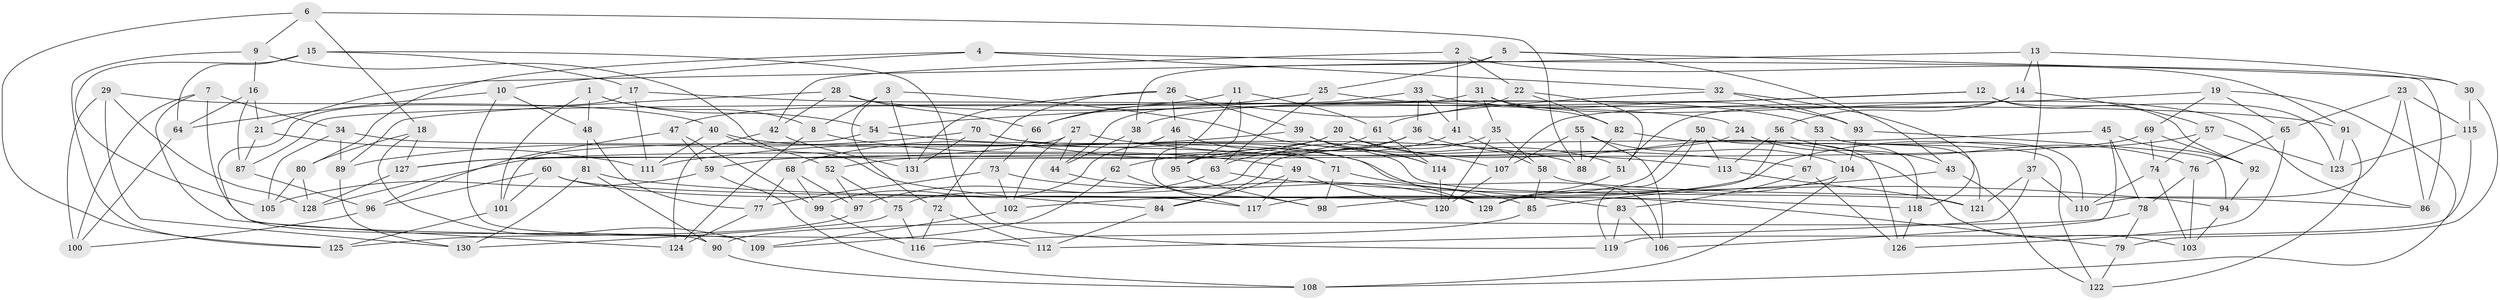 // coarse degree distribution, {5: 0.06097560975609756, 6: 0.5365853658536586, 4: 0.36585365853658536, 3: 0.036585365853658534}
// Generated by graph-tools (version 1.1) at 2025/24/03/03/25 07:24:23]
// undirected, 131 vertices, 262 edges
graph export_dot {
graph [start="1"]
  node [color=gray90,style=filled];
  1;
  2;
  3;
  4;
  5;
  6;
  7;
  8;
  9;
  10;
  11;
  12;
  13;
  14;
  15;
  16;
  17;
  18;
  19;
  20;
  21;
  22;
  23;
  24;
  25;
  26;
  27;
  28;
  29;
  30;
  31;
  32;
  33;
  34;
  35;
  36;
  37;
  38;
  39;
  40;
  41;
  42;
  43;
  44;
  45;
  46;
  47;
  48;
  49;
  50;
  51;
  52;
  53;
  54;
  55;
  56;
  57;
  58;
  59;
  60;
  61;
  62;
  63;
  64;
  65;
  66;
  67;
  68;
  69;
  70;
  71;
  72;
  73;
  74;
  75;
  76;
  77;
  78;
  79;
  80;
  81;
  82;
  83;
  84;
  85;
  86;
  87;
  88;
  89;
  90;
  91;
  92;
  93;
  94;
  95;
  96;
  97;
  98;
  99;
  100;
  101;
  102;
  103;
  104;
  105;
  106;
  107;
  108;
  109;
  110;
  111;
  112;
  113;
  114;
  115;
  116;
  117;
  118;
  119;
  120;
  121;
  122;
  123;
  124;
  125;
  126;
  127;
  128;
  129;
  130;
  131;
  1 -- 48;
  1 -- 101;
  1 -- 8;
  1 -- 54;
  2 -- 41;
  2 -- 42;
  2 -- 22;
  2 -- 91;
  3 -- 131;
  3 -- 114;
  3 -- 72;
  3 -- 8;
  4 -- 86;
  4 -- 80;
  4 -- 32;
  4 -- 10;
  5 -- 38;
  5 -- 30;
  5 -- 43;
  5 -- 25;
  6 -- 18;
  6 -- 125;
  6 -- 9;
  6 -- 88;
  7 -- 112;
  7 -- 34;
  7 -- 124;
  7 -- 100;
  8 -- 124;
  8 -- 49;
  9 -- 84;
  9 -- 125;
  9 -- 16;
  10 -- 109;
  10 -- 48;
  10 -- 64;
  11 -- 95;
  11 -- 47;
  11 -- 98;
  11 -- 61;
  12 -- 38;
  12 -- 54;
  12 -- 123;
  12 -- 92;
  13 -- 37;
  13 -- 14;
  13 -- 21;
  13 -- 30;
  14 -- 57;
  14 -- 51;
  14 -- 56;
  15 -- 64;
  15 -- 119;
  15 -- 105;
  15 -- 17;
  16 -- 87;
  16 -- 64;
  16 -- 21;
  17 -- 111;
  17 -- 24;
  17 -- 90;
  18 -- 80;
  18 -- 127;
  18 -- 109;
  19 -- 107;
  19 -- 108;
  19 -- 65;
  19 -- 69;
  20 -- 113;
  20 -- 52;
  20 -- 107;
  20 -- 68;
  21 -- 87;
  21 -- 111;
  22 -- 66;
  22 -- 82;
  22 -- 51;
  23 -- 65;
  23 -- 110;
  23 -- 86;
  23 -- 115;
  24 -- 43;
  24 -- 122;
  24 -- 127;
  25 -- 63;
  25 -- 91;
  25 -- 66;
  26 -- 72;
  26 -- 46;
  26 -- 39;
  26 -- 131;
  27 -- 127;
  27 -- 44;
  27 -- 102;
  27 -- 67;
  28 -- 66;
  28 -- 42;
  28 -- 53;
  28 -- 89;
  29 -- 130;
  29 -- 128;
  29 -- 40;
  29 -- 100;
  30 -- 115;
  30 -- 79;
  31 -- 82;
  31 -- 35;
  31 -- 87;
  31 -- 86;
  32 -- 118;
  32 -- 61;
  32 -- 93;
  33 -- 93;
  33 -- 44;
  33 -- 41;
  33 -- 36;
  34 -- 89;
  34 -- 71;
  34 -- 105;
  35 -- 120;
  35 -- 75;
  35 -- 58;
  36 -- 59;
  36 -- 63;
  36 -- 103;
  37 -- 112;
  37 -- 121;
  37 -- 110;
  38 -- 44;
  38 -- 62;
  39 -- 51;
  39 -- 114;
  39 -- 111;
  40 -- 52;
  40 -- 88;
  40 -- 111;
  41 -- 58;
  41 -- 95;
  42 -- 131;
  42 -- 124;
  43 -- 122;
  43 -- 85;
  44 -- 85;
  45 -- 84;
  45 -- 106;
  45 -- 78;
  45 -- 92;
  46 -- 99;
  46 -- 71;
  46 -- 95;
  47 -- 96;
  47 -- 59;
  47 -- 99;
  48 -- 81;
  48 -- 77;
  49 -- 84;
  49 -- 120;
  49 -- 117;
  50 -- 119;
  50 -- 118;
  50 -- 113;
  50 -- 117;
  51 -- 129;
  52 -- 75;
  52 -- 97;
  53 -- 110;
  53 -- 67;
  53 -- 121;
  54 -- 101;
  54 -- 106;
  55 -- 88;
  55 -- 107;
  55 -- 106;
  55 -- 104;
  56 -- 113;
  56 -- 98;
  56 -- 76;
  57 -- 123;
  57 -- 74;
  57 -- 102;
  58 -- 86;
  58 -- 85;
  59 -- 108;
  59 -- 105;
  60 -- 96;
  60 -- 117;
  60 -- 79;
  60 -- 101;
  61 -- 114;
  61 -- 62;
  62 -- 117;
  62 -- 109;
  63 -- 94;
  63 -- 97;
  64 -- 100;
  65 -- 76;
  65 -- 126;
  66 -- 73;
  67 -- 126;
  67 -- 83;
  68 -- 77;
  68 -- 97;
  68 -- 99;
  69 -- 128;
  69 -- 92;
  69 -- 74;
  70 -- 129;
  70 -- 89;
  70 -- 121;
  70 -- 131;
  71 -- 83;
  71 -- 98;
  72 -- 112;
  72 -- 116;
  73 -- 77;
  73 -- 129;
  73 -- 102;
  74 -- 103;
  74 -- 110;
  75 -- 130;
  75 -- 116;
  76 -- 103;
  76 -- 78;
  77 -- 124;
  78 -- 90;
  78 -- 79;
  79 -- 122;
  80 -- 105;
  80 -- 128;
  81 -- 90;
  81 -- 118;
  81 -- 130;
  82 -- 88;
  82 -- 126;
  83 -- 106;
  83 -- 119;
  84 -- 112;
  85 -- 116;
  87 -- 96;
  89 -- 130;
  90 -- 108;
  91 -- 122;
  91 -- 123;
  92 -- 94;
  93 -- 104;
  93 -- 94;
  94 -- 103;
  95 -- 98;
  96 -- 100;
  97 -- 125;
  99 -- 116;
  101 -- 125;
  102 -- 109;
  104 -- 129;
  104 -- 108;
  107 -- 120;
  113 -- 121;
  114 -- 120;
  115 -- 123;
  115 -- 119;
  118 -- 126;
  127 -- 128;
}
